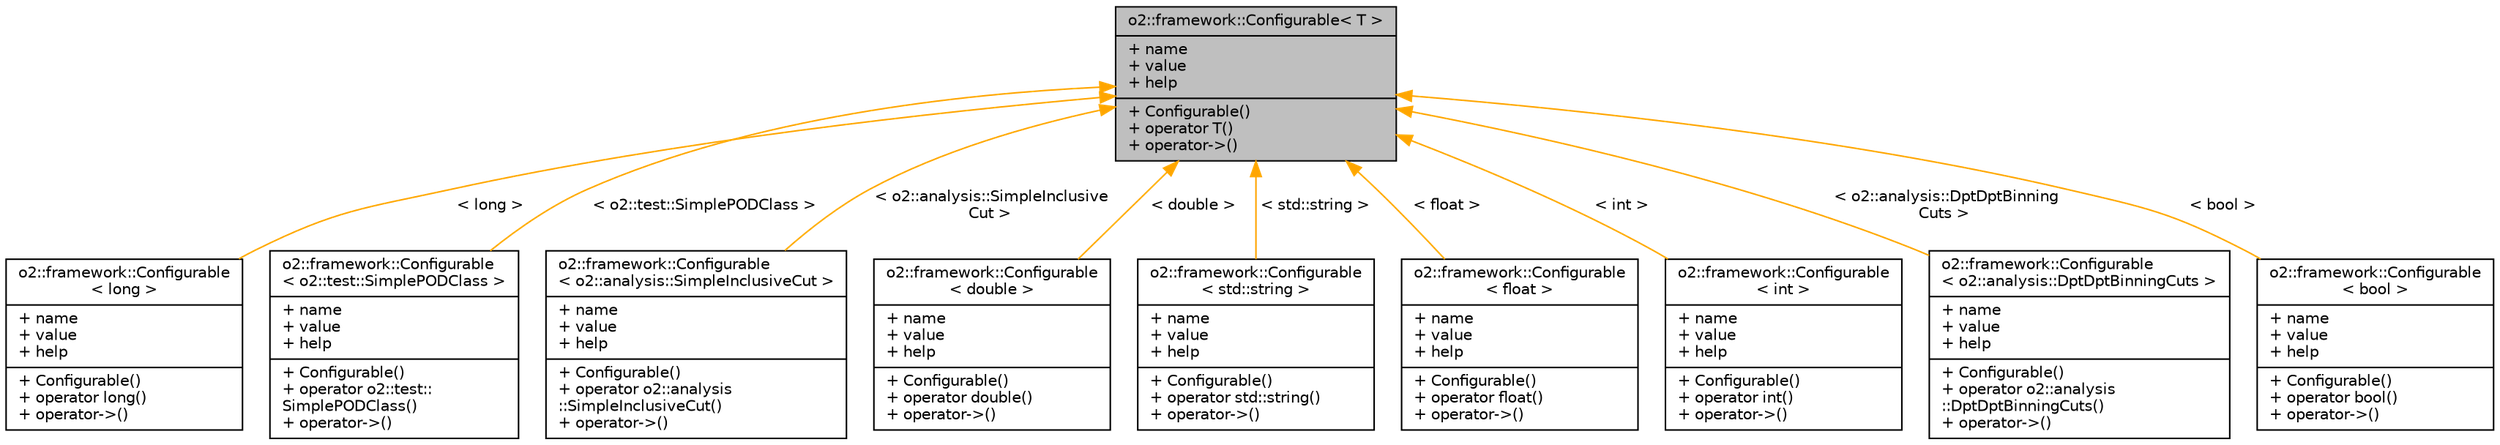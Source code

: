 digraph "o2::framework::Configurable&lt; T &gt;"
{
 // INTERACTIVE_SVG=YES
  bgcolor="transparent";
  edge [fontname="Helvetica",fontsize="10",labelfontname="Helvetica",labelfontsize="10"];
  node [fontname="Helvetica",fontsize="10",shape=record];
  Node0 [label="{o2::framework::Configurable\< T \>\n|+ name\l+ value\l+ help\l|+ Configurable()\l+ operator T()\l+ operator-\>()\l}",height=0.2,width=0.4,color="black", fillcolor="grey75", style="filled", fontcolor="black"];
  Node0 -> Node1 [dir="back",color="orange",fontsize="10",style="solid",label=" \< long \>" ,fontname="Helvetica"];
  Node1 [label="{o2::framework::Configurable\l\< long \>\n|+ name\l+ value\l+ help\l|+ Configurable()\l+ operator long()\l+ operator-\>()\l}",height=0.2,width=0.4,color="black",URL="$d8/d71/structo2_1_1framework_1_1Configurable.html"];
  Node0 -> Node2 [dir="back",color="orange",fontsize="10",style="solid",label=" \< o2::test::SimplePODClass \>" ,fontname="Helvetica"];
  Node2 [label="{o2::framework::Configurable\l\< o2::test::SimplePODClass \>\n|+ name\l+ value\l+ help\l|+ Configurable()\l+ operator o2::test::\lSimplePODClass()\l+ operator-\>()\l}",height=0.2,width=0.4,color="black",URL="$d8/d71/structo2_1_1framework_1_1Configurable.html"];
  Node0 -> Node3 [dir="back",color="orange",fontsize="10",style="solid",label=" \< o2::analysis::SimpleInclusive\lCut \>" ,fontname="Helvetica"];
  Node3 [label="{o2::framework::Configurable\l\< o2::analysis::SimpleInclusiveCut \>\n|+ name\l+ value\l+ help\l|+ Configurable()\l+ operator o2::analysis\l::SimpleInclusiveCut()\l+ operator-\>()\l}",height=0.2,width=0.4,color="black",URL="$d8/d71/structo2_1_1framework_1_1Configurable.html"];
  Node0 -> Node4 [dir="back",color="orange",fontsize="10",style="solid",label=" \< double \>" ,fontname="Helvetica"];
  Node4 [label="{o2::framework::Configurable\l\< double \>\n|+ name\l+ value\l+ help\l|+ Configurable()\l+ operator double()\l+ operator-\>()\l}",height=0.2,width=0.4,color="black",URL="$d8/d71/structo2_1_1framework_1_1Configurable.html"];
  Node0 -> Node5 [dir="back",color="orange",fontsize="10",style="solid",label=" \< std::string \>" ,fontname="Helvetica"];
  Node5 [label="{o2::framework::Configurable\l\< std::string \>\n|+ name\l+ value\l+ help\l|+ Configurable()\l+ operator std::string()\l+ operator-\>()\l}",height=0.2,width=0.4,color="black",URL="$d8/d71/structo2_1_1framework_1_1Configurable.html"];
  Node0 -> Node6 [dir="back",color="orange",fontsize="10",style="solid",label=" \< float \>" ,fontname="Helvetica"];
  Node6 [label="{o2::framework::Configurable\l\< float \>\n|+ name\l+ value\l+ help\l|+ Configurable()\l+ operator float()\l+ operator-\>()\l}",height=0.2,width=0.4,color="black",URL="$d8/d71/structo2_1_1framework_1_1Configurable.html"];
  Node0 -> Node7 [dir="back",color="orange",fontsize="10",style="solid",label=" \< int \>" ,fontname="Helvetica"];
  Node7 [label="{o2::framework::Configurable\l\< int \>\n|+ name\l+ value\l+ help\l|+ Configurable()\l+ operator int()\l+ operator-\>()\l}",height=0.2,width=0.4,color="black",URL="$d8/d71/structo2_1_1framework_1_1Configurable.html"];
  Node0 -> Node8 [dir="back",color="orange",fontsize="10",style="solid",label=" \< o2::analysis::DptDptBinning\lCuts \>" ,fontname="Helvetica"];
  Node8 [label="{o2::framework::Configurable\l\< o2::analysis::DptDptBinningCuts \>\n|+ name\l+ value\l+ help\l|+ Configurable()\l+ operator o2::analysis\l::DptDptBinningCuts()\l+ operator-\>()\l}",height=0.2,width=0.4,color="black",URL="$d8/d71/structo2_1_1framework_1_1Configurable.html"];
  Node0 -> Node9 [dir="back",color="orange",fontsize="10",style="solid",label=" \< bool \>" ,fontname="Helvetica"];
  Node9 [label="{o2::framework::Configurable\l\< bool \>\n|+ name\l+ value\l+ help\l|+ Configurable()\l+ operator bool()\l+ operator-\>()\l}",height=0.2,width=0.4,color="black",URL="$d8/d71/structo2_1_1framework_1_1Configurable.html"];
}
